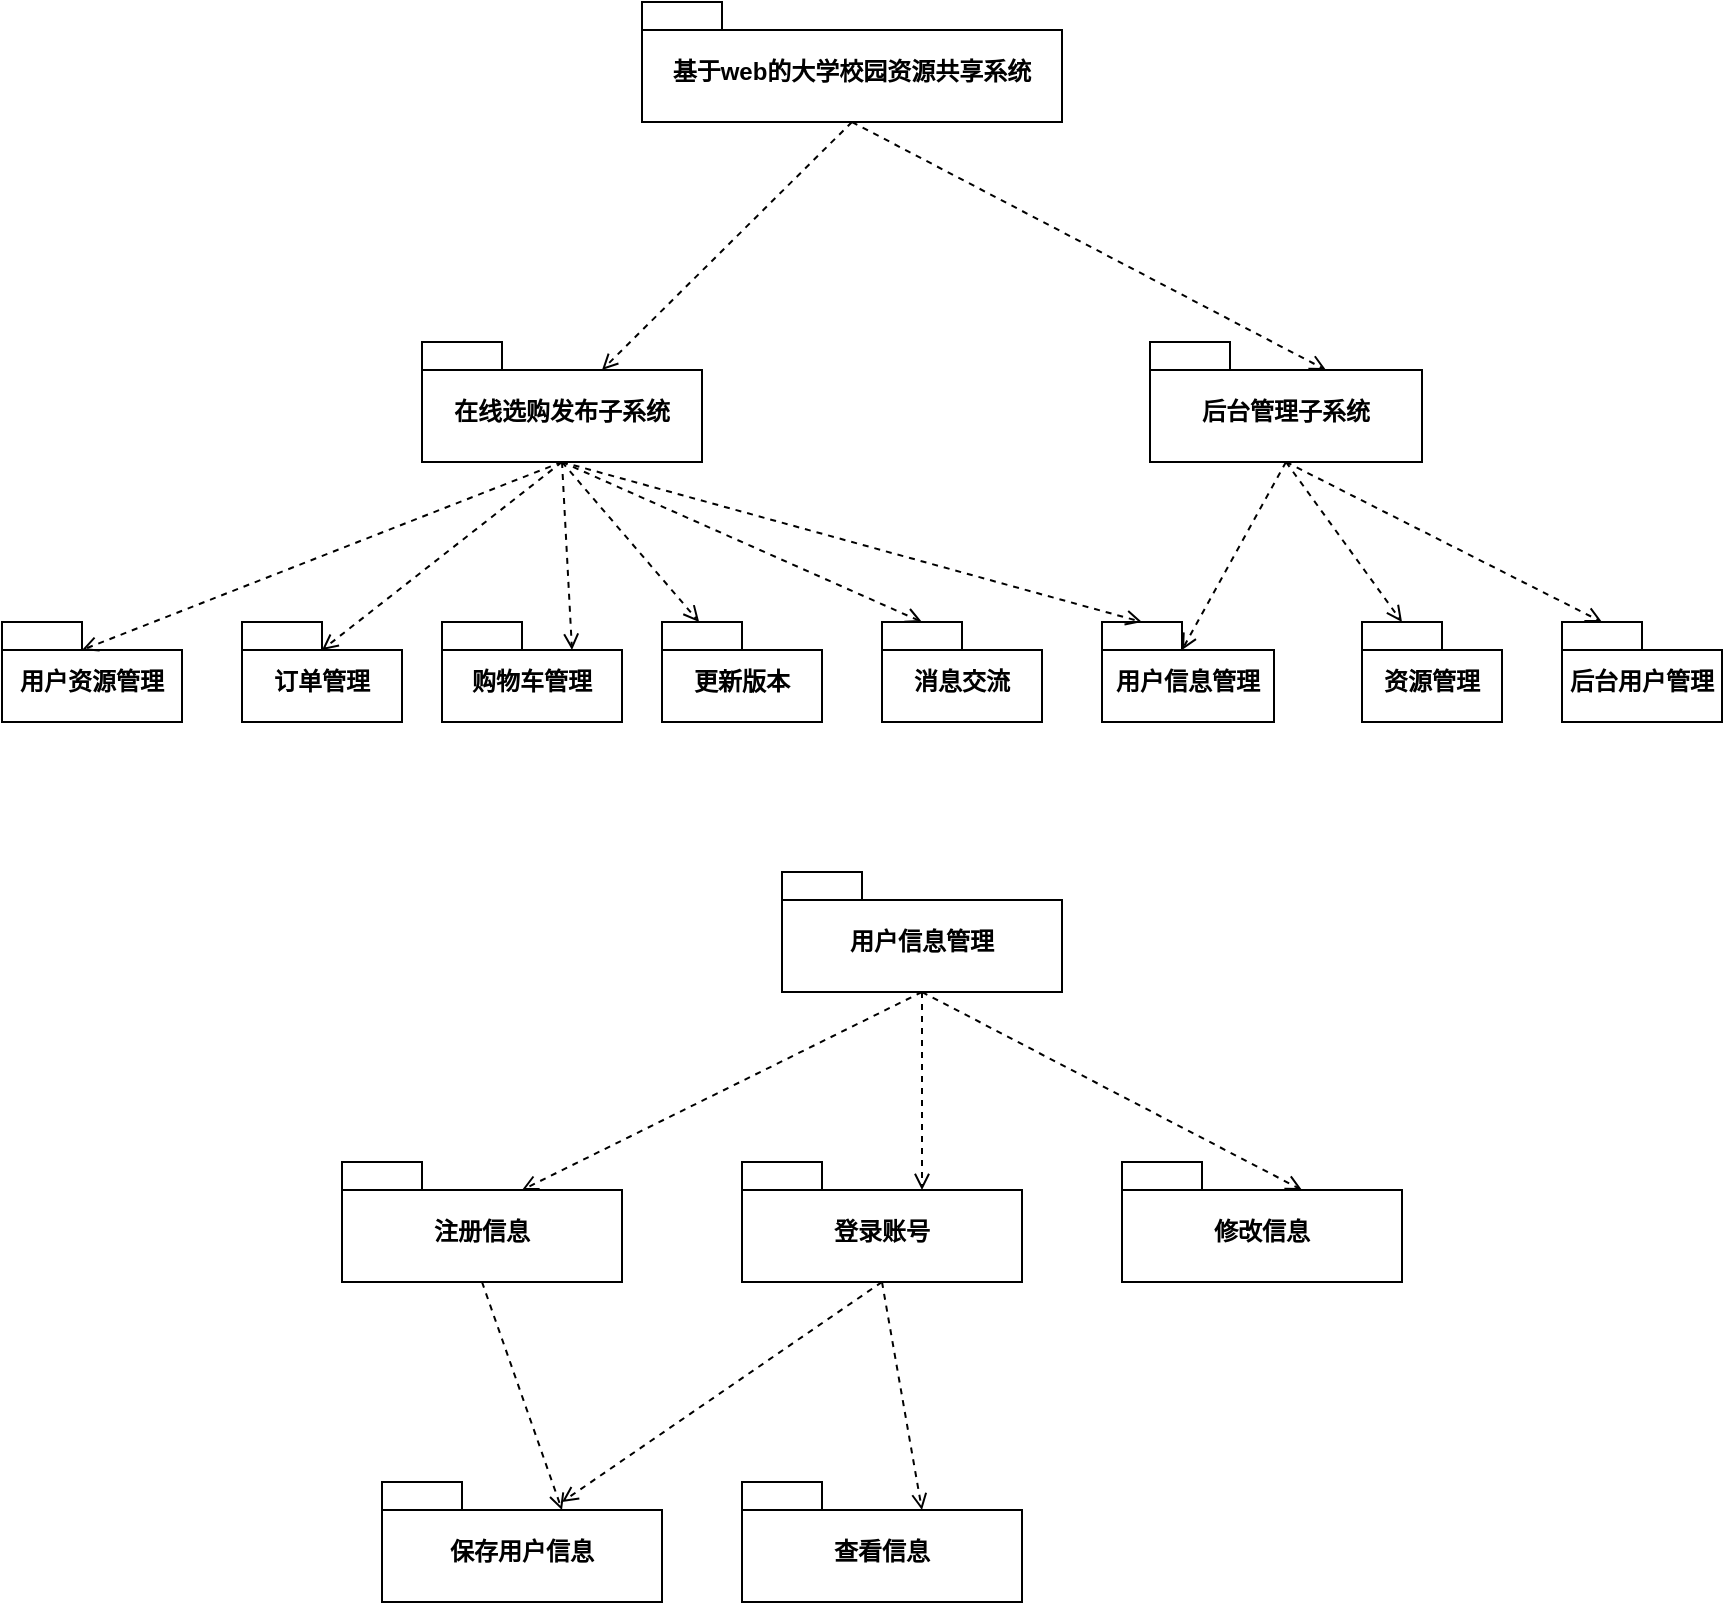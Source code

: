 <mxfile version="24.2.2" type="github">
  <diagram name="第 1 页" id="3LCLasnWs26GgvGPkRju">
    <mxGraphModel dx="1877" dy="530" grid="1" gridSize="10" guides="1" tooltips="1" connect="1" arrows="1" fold="1" page="1" pageScale="1" pageWidth="827" pageHeight="1169" math="0" shadow="0">
      <root>
        <mxCell id="0" />
        <mxCell id="1" parent="0" />
        <mxCell id="LR9AfBZaaWKI8YvBZTz1-1" value="基于web的大学校园资源共享系统" style="shape=folder;fontStyle=1;spacingTop=10;tabWidth=40;tabHeight=14;tabPosition=left;html=1;whiteSpace=wrap;" parent="1" vertex="1">
          <mxGeometry x="160" y="150" width="210" height="60" as="geometry" />
        </mxCell>
        <mxCell id="LR9AfBZaaWKI8YvBZTz1-2" value="在线选购发布子系统" style="shape=folder;fontStyle=1;spacingTop=10;tabWidth=40;tabHeight=14;tabPosition=left;html=1;whiteSpace=wrap;" parent="1" vertex="1">
          <mxGeometry x="50" y="320" width="140" height="60" as="geometry" />
        </mxCell>
        <mxCell id="LR9AfBZaaWKI8YvBZTz1-3" value="后台管理子系统" style="shape=folder;fontStyle=1;spacingTop=10;tabWidth=40;tabHeight=14;tabPosition=left;html=1;whiteSpace=wrap;" parent="1" vertex="1">
          <mxGeometry x="414" y="320" width="136" height="60" as="geometry" />
        </mxCell>
        <mxCell id="LR9AfBZaaWKI8YvBZTz1-5" value="用户信息管理" style="shape=folder;fontStyle=1;spacingTop=10;tabWidth=40;tabHeight=14;tabPosition=left;html=1;whiteSpace=wrap;" parent="1" vertex="1">
          <mxGeometry x="390" y="460" width="86" height="50" as="geometry" />
        </mxCell>
        <mxCell id="LR9AfBZaaWKI8YvBZTz1-6" value="订单管理" style="shape=folder;fontStyle=1;spacingTop=10;tabWidth=40;tabHeight=14;tabPosition=left;html=1;whiteSpace=wrap;" parent="1" vertex="1">
          <mxGeometry x="-40" y="460" width="80" height="50" as="geometry" />
        </mxCell>
        <mxCell id="2P_DUM-xl3jfMHFo5baJ-1" value="消息交流" style="shape=folder;fontStyle=1;spacingTop=10;tabWidth=40;tabHeight=14;tabPosition=left;html=1;whiteSpace=wrap;" vertex="1" parent="1">
          <mxGeometry x="280" y="460" width="80" height="50" as="geometry" />
        </mxCell>
        <mxCell id="2P_DUM-xl3jfMHFo5baJ-2" value="用户资源管理" style="shape=folder;fontStyle=1;spacingTop=10;tabWidth=40;tabHeight=14;tabPosition=left;html=1;whiteSpace=wrap;" vertex="1" parent="1">
          <mxGeometry x="-160" y="460" width="90" height="50" as="geometry" />
        </mxCell>
        <mxCell id="2P_DUM-xl3jfMHFo5baJ-3" value="购物车管理" style="shape=folder;fontStyle=1;spacingTop=10;tabWidth=40;tabHeight=14;tabPosition=left;html=1;whiteSpace=wrap;" vertex="1" parent="1">
          <mxGeometry x="60" y="460" width="90" height="50" as="geometry" />
        </mxCell>
        <mxCell id="2P_DUM-xl3jfMHFo5baJ-4" value="后台用户管理" style="shape=folder;fontStyle=1;spacingTop=10;tabWidth=40;tabHeight=14;tabPosition=left;html=1;whiteSpace=wrap;" vertex="1" parent="1">
          <mxGeometry x="620" y="460" width="80" height="50" as="geometry" />
        </mxCell>
        <mxCell id="2P_DUM-xl3jfMHFo5baJ-5" value="资源管理" style="shape=folder;fontStyle=1;spacingTop=10;tabWidth=40;tabHeight=14;tabPosition=left;html=1;whiteSpace=wrap;" vertex="1" parent="1">
          <mxGeometry x="520" y="460" width="70" height="50" as="geometry" />
        </mxCell>
        <mxCell id="2P_DUM-xl3jfMHFo5baJ-10" value="更新版本" style="shape=folder;fontStyle=1;spacingTop=10;tabWidth=40;tabHeight=14;tabPosition=left;html=1;whiteSpace=wrap;" vertex="1" parent="1">
          <mxGeometry x="170" y="460" width="80" height="50" as="geometry" />
        </mxCell>
        <mxCell id="2P_DUM-xl3jfMHFo5baJ-23" value="" style="html=1;verticalAlign=bottom;labelBackgroundColor=none;endArrow=open;endFill=0;dashed=1;rounded=0;exitX=0.5;exitY=1;exitDx=0;exitDy=0;exitPerimeter=0;entryX=0;entryY=0;entryDx=20;entryDy=0;entryPerimeter=0;" edge="1" parent="1" source="LR9AfBZaaWKI8YvBZTz1-3" target="2P_DUM-xl3jfMHFo5baJ-4">
          <mxGeometry width="160" relative="1" as="geometry">
            <mxPoint x="170" y="380" as="sourcePoint" />
            <mxPoint x="330" y="380" as="targetPoint" />
          </mxGeometry>
        </mxCell>
        <mxCell id="2P_DUM-xl3jfMHFo5baJ-24" value="" style="html=1;verticalAlign=bottom;labelBackgroundColor=none;endArrow=open;endFill=0;dashed=1;rounded=0;exitX=0.5;exitY=1;exitDx=0;exitDy=0;exitPerimeter=0;entryX=0;entryY=0;entryDx=20;entryDy=0;entryPerimeter=0;" edge="1" parent="1" source="LR9AfBZaaWKI8YvBZTz1-3" target="2P_DUM-xl3jfMHFo5baJ-5">
          <mxGeometry width="160" relative="1" as="geometry">
            <mxPoint x="170" y="380" as="sourcePoint" />
            <mxPoint x="330" y="380" as="targetPoint" />
          </mxGeometry>
        </mxCell>
        <mxCell id="2P_DUM-xl3jfMHFo5baJ-25" value="" style="html=1;verticalAlign=bottom;labelBackgroundColor=none;endArrow=open;endFill=0;dashed=1;rounded=0;exitX=0.5;exitY=1;exitDx=0;exitDy=0;exitPerimeter=0;entryX=0;entryY=0;entryDx=40;entryDy=14;entryPerimeter=0;" edge="1" parent="1" source="LR9AfBZaaWKI8YvBZTz1-3" target="LR9AfBZaaWKI8YvBZTz1-5">
          <mxGeometry width="160" relative="1" as="geometry">
            <mxPoint x="170" y="380" as="sourcePoint" />
            <mxPoint x="330" y="380" as="targetPoint" />
          </mxGeometry>
        </mxCell>
        <mxCell id="2P_DUM-xl3jfMHFo5baJ-26" value="" style="html=1;verticalAlign=bottom;labelBackgroundColor=none;endArrow=open;endFill=0;dashed=1;rounded=0;exitX=0.5;exitY=1;exitDx=0;exitDy=0;exitPerimeter=0;entryX=0;entryY=0;entryDx=88;entryDy=14;entryPerimeter=0;" edge="1" parent="1" source="LR9AfBZaaWKI8YvBZTz1-1" target="LR9AfBZaaWKI8YvBZTz1-3">
          <mxGeometry width="160" relative="1" as="geometry">
            <mxPoint x="170" y="380" as="sourcePoint" />
            <mxPoint x="330" y="380" as="targetPoint" />
          </mxGeometry>
        </mxCell>
        <mxCell id="2P_DUM-xl3jfMHFo5baJ-27" value="" style="html=1;verticalAlign=bottom;labelBackgroundColor=none;endArrow=open;endFill=0;dashed=1;rounded=0;exitX=0.5;exitY=1;exitDx=0;exitDy=0;exitPerimeter=0;entryX=0;entryY=0;entryDx=90;entryDy=14;entryPerimeter=0;" edge="1" parent="1" source="LR9AfBZaaWKI8YvBZTz1-1" target="LR9AfBZaaWKI8YvBZTz1-2">
          <mxGeometry width="160" relative="1" as="geometry">
            <mxPoint x="170" y="380" as="sourcePoint" />
            <mxPoint x="330" y="380" as="targetPoint" />
          </mxGeometry>
        </mxCell>
        <mxCell id="2P_DUM-xl3jfMHFo5baJ-28" value="" style="html=1;verticalAlign=bottom;labelBackgroundColor=none;endArrow=open;endFill=0;dashed=1;rounded=0;exitX=0.5;exitY=1;exitDx=0;exitDy=0;exitPerimeter=0;entryX=0;entryY=0;entryDx=20;entryDy=0;entryPerimeter=0;" edge="1" parent="1" source="LR9AfBZaaWKI8YvBZTz1-2" target="LR9AfBZaaWKI8YvBZTz1-5">
          <mxGeometry width="160" relative="1" as="geometry">
            <mxPoint x="170" y="380" as="sourcePoint" />
            <mxPoint x="330" y="380" as="targetPoint" />
          </mxGeometry>
        </mxCell>
        <mxCell id="2P_DUM-xl3jfMHFo5baJ-29" value="" style="html=1;verticalAlign=bottom;labelBackgroundColor=none;endArrow=open;endFill=0;dashed=1;rounded=0;exitX=0.5;exitY=1;exitDx=0;exitDy=0;exitPerimeter=0;entryX=0;entryY=0;entryDx=20;entryDy=0;entryPerimeter=0;" edge="1" parent="1" source="LR9AfBZaaWKI8YvBZTz1-2" target="2P_DUM-xl3jfMHFo5baJ-1">
          <mxGeometry width="160" relative="1" as="geometry">
            <mxPoint x="170" y="380" as="sourcePoint" />
            <mxPoint x="330" y="380" as="targetPoint" />
          </mxGeometry>
        </mxCell>
        <mxCell id="2P_DUM-xl3jfMHFo5baJ-30" value="" style="html=1;verticalAlign=bottom;labelBackgroundColor=none;endArrow=open;endFill=0;dashed=1;rounded=0;" edge="1" parent="1" target="2P_DUM-xl3jfMHFo5baJ-10">
          <mxGeometry width="160" relative="1" as="geometry">
            <mxPoint x="120" y="380" as="sourcePoint" />
            <mxPoint x="330" y="380" as="targetPoint" />
          </mxGeometry>
        </mxCell>
        <mxCell id="2P_DUM-xl3jfMHFo5baJ-31" value="" style="html=1;verticalAlign=bottom;labelBackgroundColor=none;endArrow=open;endFill=0;dashed=1;rounded=0;exitX=0.5;exitY=1;exitDx=0;exitDy=0;exitPerimeter=0;entryX=0;entryY=0;entryDx=40;entryDy=14;entryPerimeter=0;" edge="1" parent="1" source="LR9AfBZaaWKI8YvBZTz1-2" target="LR9AfBZaaWKI8YvBZTz1-6">
          <mxGeometry width="160" relative="1" as="geometry">
            <mxPoint x="170" y="380" as="sourcePoint" />
            <mxPoint x="290" y="380" as="targetPoint" />
          </mxGeometry>
        </mxCell>
        <mxCell id="2P_DUM-xl3jfMHFo5baJ-32" value="" style="html=1;verticalAlign=bottom;labelBackgroundColor=none;endArrow=open;endFill=0;dashed=1;rounded=0;exitX=0.5;exitY=1;exitDx=0;exitDy=0;exitPerimeter=0;entryX=0;entryY=0;entryDx=40;entryDy=14;entryPerimeter=0;" edge="1" parent="1" source="LR9AfBZaaWKI8YvBZTz1-2" target="2P_DUM-xl3jfMHFo5baJ-2">
          <mxGeometry width="160" relative="1" as="geometry">
            <mxPoint x="170" y="380" as="sourcePoint" />
            <mxPoint x="330" y="380" as="targetPoint" />
          </mxGeometry>
        </mxCell>
        <mxCell id="2P_DUM-xl3jfMHFo5baJ-33" value="" style="html=1;verticalAlign=bottom;labelBackgroundColor=none;endArrow=open;endFill=0;dashed=1;rounded=0;exitX=0.5;exitY=1;exitDx=0;exitDy=0;exitPerimeter=0;entryX=0;entryY=0;entryDx=65;entryDy=14;entryPerimeter=0;" edge="1" parent="1" source="LR9AfBZaaWKI8YvBZTz1-2" target="2P_DUM-xl3jfMHFo5baJ-3">
          <mxGeometry width="160" relative="1" as="geometry">
            <mxPoint x="170" y="380" as="sourcePoint" />
            <mxPoint x="330" y="380" as="targetPoint" />
          </mxGeometry>
        </mxCell>
        <mxCell id="2P_DUM-xl3jfMHFo5baJ-35" value="查看信息" style="shape=folder;fontStyle=1;spacingTop=10;tabWidth=40;tabHeight=14;tabPosition=left;html=1;whiteSpace=wrap;" vertex="1" parent="1">
          <mxGeometry x="210" y="890" width="140" height="60" as="geometry" />
        </mxCell>
        <mxCell id="2P_DUM-xl3jfMHFo5baJ-37" value="保存用户信息" style="shape=folder;fontStyle=1;spacingTop=10;tabWidth=40;tabHeight=14;tabPosition=left;html=1;whiteSpace=wrap;" vertex="1" parent="1">
          <mxGeometry x="30" y="890" width="140" height="60" as="geometry" />
        </mxCell>
        <mxCell id="2P_DUM-xl3jfMHFo5baJ-38" value="修改信息" style="shape=folder;fontStyle=1;spacingTop=10;tabWidth=40;tabHeight=14;tabPosition=left;html=1;whiteSpace=wrap;" vertex="1" parent="1">
          <mxGeometry x="400" y="730" width="140" height="60" as="geometry" />
        </mxCell>
        <mxCell id="2P_DUM-xl3jfMHFo5baJ-39" value="登录账号" style="shape=folder;fontStyle=1;spacingTop=10;tabWidth=40;tabHeight=14;tabPosition=left;html=1;whiteSpace=wrap;" vertex="1" parent="1">
          <mxGeometry x="210" y="730" width="140" height="60" as="geometry" />
        </mxCell>
        <mxCell id="2P_DUM-xl3jfMHFo5baJ-40" value="注册信息" style="shape=folder;fontStyle=1;spacingTop=10;tabWidth=40;tabHeight=14;tabPosition=left;html=1;whiteSpace=wrap;" vertex="1" parent="1">
          <mxGeometry x="10" y="730" width="140" height="60" as="geometry" />
        </mxCell>
        <mxCell id="2P_DUM-xl3jfMHFo5baJ-41" value="用户信息管理" style="shape=folder;fontStyle=1;spacingTop=10;tabWidth=40;tabHeight=14;tabPosition=left;html=1;whiteSpace=wrap;" vertex="1" parent="1">
          <mxGeometry x="230" y="585" width="140" height="60" as="geometry" />
        </mxCell>
        <mxCell id="2P_DUM-xl3jfMHFo5baJ-43" value="" style="html=1;verticalAlign=bottom;labelBackgroundColor=none;endArrow=open;endFill=0;dashed=1;rounded=0;exitX=0.5;exitY=1;exitDx=0;exitDy=0;exitPerimeter=0;" edge="1" parent="1" source="2P_DUM-xl3jfMHFo5baJ-39">
          <mxGeometry width="160" relative="1" as="geometry">
            <mxPoint x="170" y="810" as="sourcePoint" />
            <mxPoint x="120" y="900" as="targetPoint" />
          </mxGeometry>
        </mxCell>
        <mxCell id="2P_DUM-xl3jfMHFo5baJ-44" value="" style="html=1;verticalAlign=bottom;labelBackgroundColor=none;endArrow=open;endFill=0;dashed=1;rounded=0;exitX=0.5;exitY=1;exitDx=0;exitDy=0;exitPerimeter=0;entryX=0;entryY=0;entryDx=90;entryDy=14;entryPerimeter=0;" edge="1" parent="1" source="2P_DUM-xl3jfMHFo5baJ-39" target="2P_DUM-xl3jfMHFo5baJ-35">
          <mxGeometry width="160" relative="1" as="geometry">
            <mxPoint x="170" y="810" as="sourcePoint" />
            <mxPoint x="330" y="810" as="targetPoint" />
          </mxGeometry>
        </mxCell>
        <mxCell id="2P_DUM-xl3jfMHFo5baJ-45" value="" style="html=1;verticalAlign=bottom;labelBackgroundColor=none;endArrow=open;endFill=0;dashed=1;rounded=0;exitX=0.5;exitY=1;exitDx=0;exitDy=0;exitPerimeter=0;entryX=0;entryY=0;entryDx=90;entryDy=14;entryPerimeter=0;" edge="1" parent="1" source="2P_DUM-xl3jfMHFo5baJ-40" target="2P_DUM-xl3jfMHFo5baJ-37">
          <mxGeometry width="160" relative="1" as="geometry">
            <mxPoint x="170" y="810" as="sourcePoint" />
            <mxPoint x="330" y="810" as="targetPoint" />
          </mxGeometry>
        </mxCell>
        <mxCell id="2P_DUM-xl3jfMHFo5baJ-46" value="" style="html=1;verticalAlign=bottom;labelBackgroundColor=none;endArrow=open;endFill=0;dashed=1;rounded=0;exitX=0.5;exitY=1;exitDx=0;exitDy=0;exitPerimeter=0;entryX=0;entryY=0;entryDx=90;entryDy=14;entryPerimeter=0;" edge="1" parent="1" source="2P_DUM-xl3jfMHFo5baJ-41" target="2P_DUM-xl3jfMHFo5baJ-40">
          <mxGeometry width="160" relative="1" as="geometry">
            <mxPoint x="170" y="810" as="sourcePoint" />
            <mxPoint x="330" y="810" as="targetPoint" />
          </mxGeometry>
        </mxCell>
        <mxCell id="2P_DUM-xl3jfMHFo5baJ-47" value="" style="html=1;verticalAlign=bottom;labelBackgroundColor=none;endArrow=open;endFill=0;dashed=1;rounded=0;exitX=0.5;exitY=1;exitDx=0;exitDy=0;exitPerimeter=0;entryX=0;entryY=0;entryDx=90;entryDy=14;entryPerimeter=0;" edge="1" parent="1" source="2P_DUM-xl3jfMHFo5baJ-41" target="2P_DUM-xl3jfMHFo5baJ-38">
          <mxGeometry width="160" relative="1" as="geometry">
            <mxPoint x="170" y="810" as="sourcePoint" />
            <mxPoint x="330" y="810" as="targetPoint" />
          </mxGeometry>
        </mxCell>
        <mxCell id="2P_DUM-xl3jfMHFo5baJ-48" value="" style="html=1;verticalAlign=bottom;labelBackgroundColor=none;endArrow=open;endFill=0;dashed=1;rounded=0;exitX=0.5;exitY=1;exitDx=0;exitDy=0;exitPerimeter=0;entryX=0;entryY=0;entryDx=90;entryDy=14;entryPerimeter=0;" edge="1" parent="1" source="2P_DUM-xl3jfMHFo5baJ-41" target="2P_DUM-xl3jfMHFo5baJ-39">
          <mxGeometry width="160" relative="1" as="geometry">
            <mxPoint x="170" y="810" as="sourcePoint" />
            <mxPoint x="330" y="810" as="targetPoint" />
          </mxGeometry>
        </mxCell>
      </root>
    </mxGraphModel>
  </diagram>
</mxfile>
